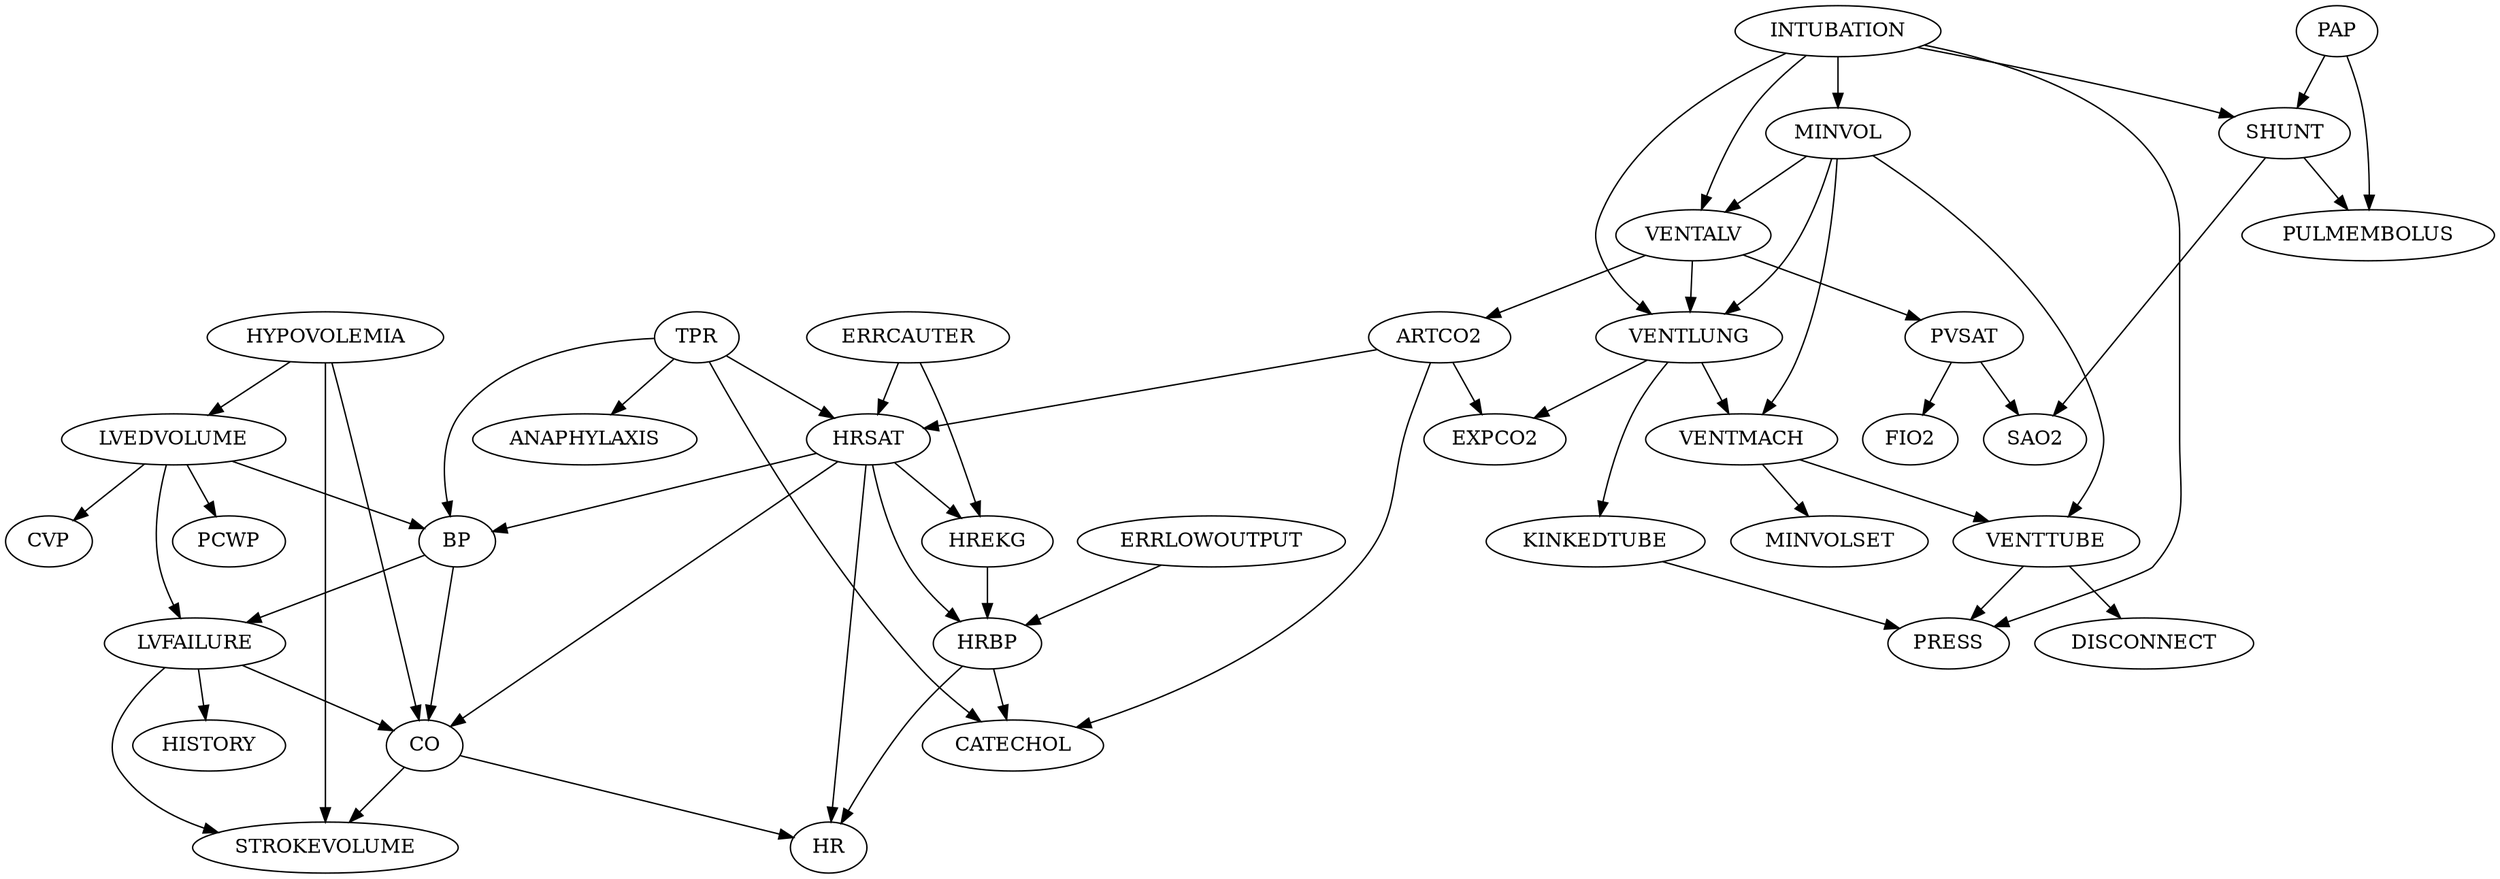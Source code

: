 digraph G {
    "HYPOVOLEMIA" -> "CO";
    "LVFAILURE" -> "CO";
    "HRSAT" -> "CO";
    "BP" -> "CO";
    "LVEDVOLUME" -> "BP";
    "HRSAT" -> "BP";
    "TPR" -> "BP";
    "MINVOL" -> "VENTMACH";
    "VENTLUNG" -> "VENTMACH";
    "HYPOVOLEMIA" -> "STROKEVOLUME";
    "LVFAILURE" -> "STROKEVOLUME";
    "CO" -> "STROKEVOLUME";
    "ERRLOWOUTPUT" -> "HRBP";
    "HREKG" -> "HRBP";
    "HRSAT" -> "HRBP";
    "LVEDVOLUME" -> "PCWP";
    "VENTLUNG" -> "KINKEDTUBE";
    "PAP" -> "SHUNT";
    "INTUBATION" -> "SHUNT";
    "HRBP" -> "CATECHOL";
    "TPR" -> "CATECHOL";
    "ARTCO2" -> "CATECHOL";
    "KINKEDTUBE" -> "PRESS";
    "INTUBATION" -> "PRESS";
    "VENTTUBE" -> "PRESS";
    "VENTALV" -> "PVSAT";
    "PAP" -> "PULMEMBOLUS";
    "SHUNT" -> "PULMEMBOLUS";
    "MINVOL" -> "VENTTUBE";
    "VENTMACH" -> "VENTTUBE";
    "VENTLUNG" -> "EXPCO2";
    "ARTCO2" -> "EXPCO2";
    "ERRCAUTER" -> "HREKG";
    "HRSAT" -> "HREKG";
    "VENTTUBE" -> "DISCONNECT";
    "HRBP" -> "HR";
    "HRSAT" -> "HR";
    "CO" -> "HR";
    "HYPOVOLEMIA" -> "LVEDVOLUME";
    "PVSAT" -> "SAO2";
    "SHUNT" -> "SAO2";
    "MINVOL" -> "VENTLUNG";
    "INTUBATION" -> "VENTLUNG";
    "VENTALV" -> "VENTLUNG";
    "MINVOL" -> "VENTALV";
    "INTUBATION" -> "VENTALV";
    "VENTMACH" -> "MINVOLSET";
    "LVEDVOLUME" -> "CVP";
    "LVEDVOLUME" -> "LVFAILURE";
    "BP" -> "LVFAILURE";
    "TPR" -> "ANAPHYLAXIS";
    "PVSAT" -> "FIO2";
    "LVFAILURE" -> "HISTORY";
    "INTUBATION" -> "MINVOL";
    "VENTALV" -> "ARTCO2";
    "ERRCAUTER" -> "HRSAT";
    "TPR" -> "HRSAT";
    "ARTCO2" -> "HRSAT";
}

